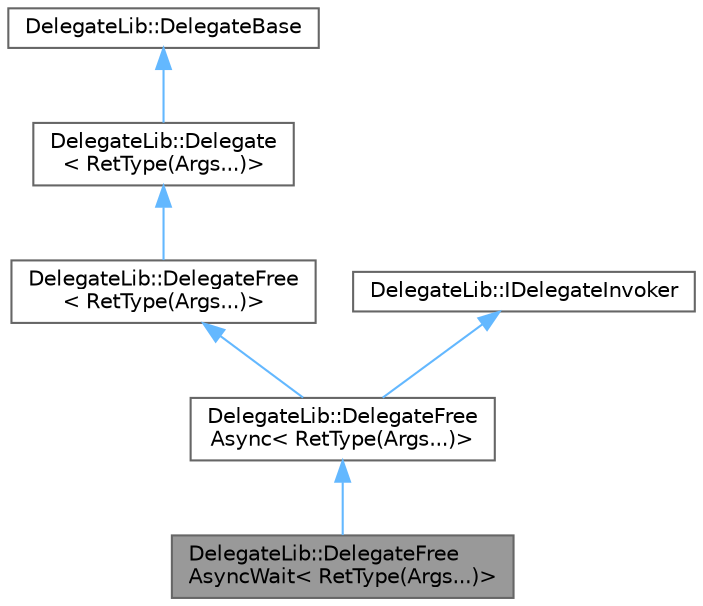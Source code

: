 digraph "DelegateLib::DelegateFreeAsyncWait&lt; RetType(Args...)&gt;"
{
 // LATEX_PDF_SIZE
  bgcolor="transparent";
  edge [fontname=Helvetica,fontsize=10,labelfontname=Helvetica,labelfontsize=10];
  node [fontname=Helvetica,fontsize=10,shape=box,height=0.2,width=0.4];
  Node1 [id="Node000001",label="DelegateLib::DelegateFree\lAsyncWait\< RetType(Args...)\>",height=0.2,width=0.4,color="gray40", fillcolor="grey60", style="filled", fontcolor="black",tooltip=" "];
  Node2 -> Node1 [id="edge6_Node000001_Node000002",dir="back",color="steelblue1",style="solid",tooltip=" "];
  Node2 [id="Node000002",label="DelegateLib::DelegateFree\lAsync\< RetType(Args...)\>",height=0.2,width=0.4,color="gray40", fillcolor="white", style="filled",URL="$class_delegate_lib_1_1_delegate_free_async_3_01_ret_type_07_args_8_8_8_08_4.html",tooltip=" "];
  Node3 -> Node2 [id="edge7_Node000002_Node000003",dir="back",color="steelblue1",style="solid",tooltip=" "];
  Node3 [id="Node000003",label="DelegateLib::DelegateFree\l\< RetType(Args...)\>",height=0.2,width=0.4,color="gray40", fillcolor="white", style="filled",URL="$class_delegate_lib_1_1_delegate_free_3_01_ret_type_07_args_8_8_8_08_4.html",tooltip="DelegateFree class synchronously invokes a free target function."];
  Node4 -> Node3 [id="edge8_Node000003_Node000004",dir="back",color="steelblue1",style="solid",tooltip=" "];
  Node4 [id="Node000004",label="DelegateLib::Delegate\l\< RetType(Args...)\>",height=0.2,width=0.4,color="gray40", fillcolor="white", style="filled",URL="$class_delegate_lib_1_1_delegate_3_01_ret_type_07_args_8_8_8_08_4.html",tooltip="Template base class for all delegates."];
  Node5 -> Node4 [id="edge9_Node000004_Node000005",dir="back",color="steelblue1",style="solid",tooltip=" "];
  Node5 [id="Node000005",label="DelegateLib::DelegateBase",height=0.2,width=0.4,color="gray40", fillcolor="white", style="filled",URL="$class_delegate_lib_1_1_delegate_base.html",tooltip="Non-template base class for all delegates."];
  Node6 -> Node2 [id="edge10_Node000002_Node000006",dir="back",color="steelblue1",style="solid",tooltip=" "];
  Node6 [id="Node000006",label="DelegateLib::IDelegateInvoker",height=0.2,width=0.4,color="gray40", fillcolor="white", style="filled",URL="$class_delegate_lib_1_1_i_delegate_invoker.html",tooltip="Abstract base class to support asynchronous delegate function invoke on destination thread of control..."];
}
